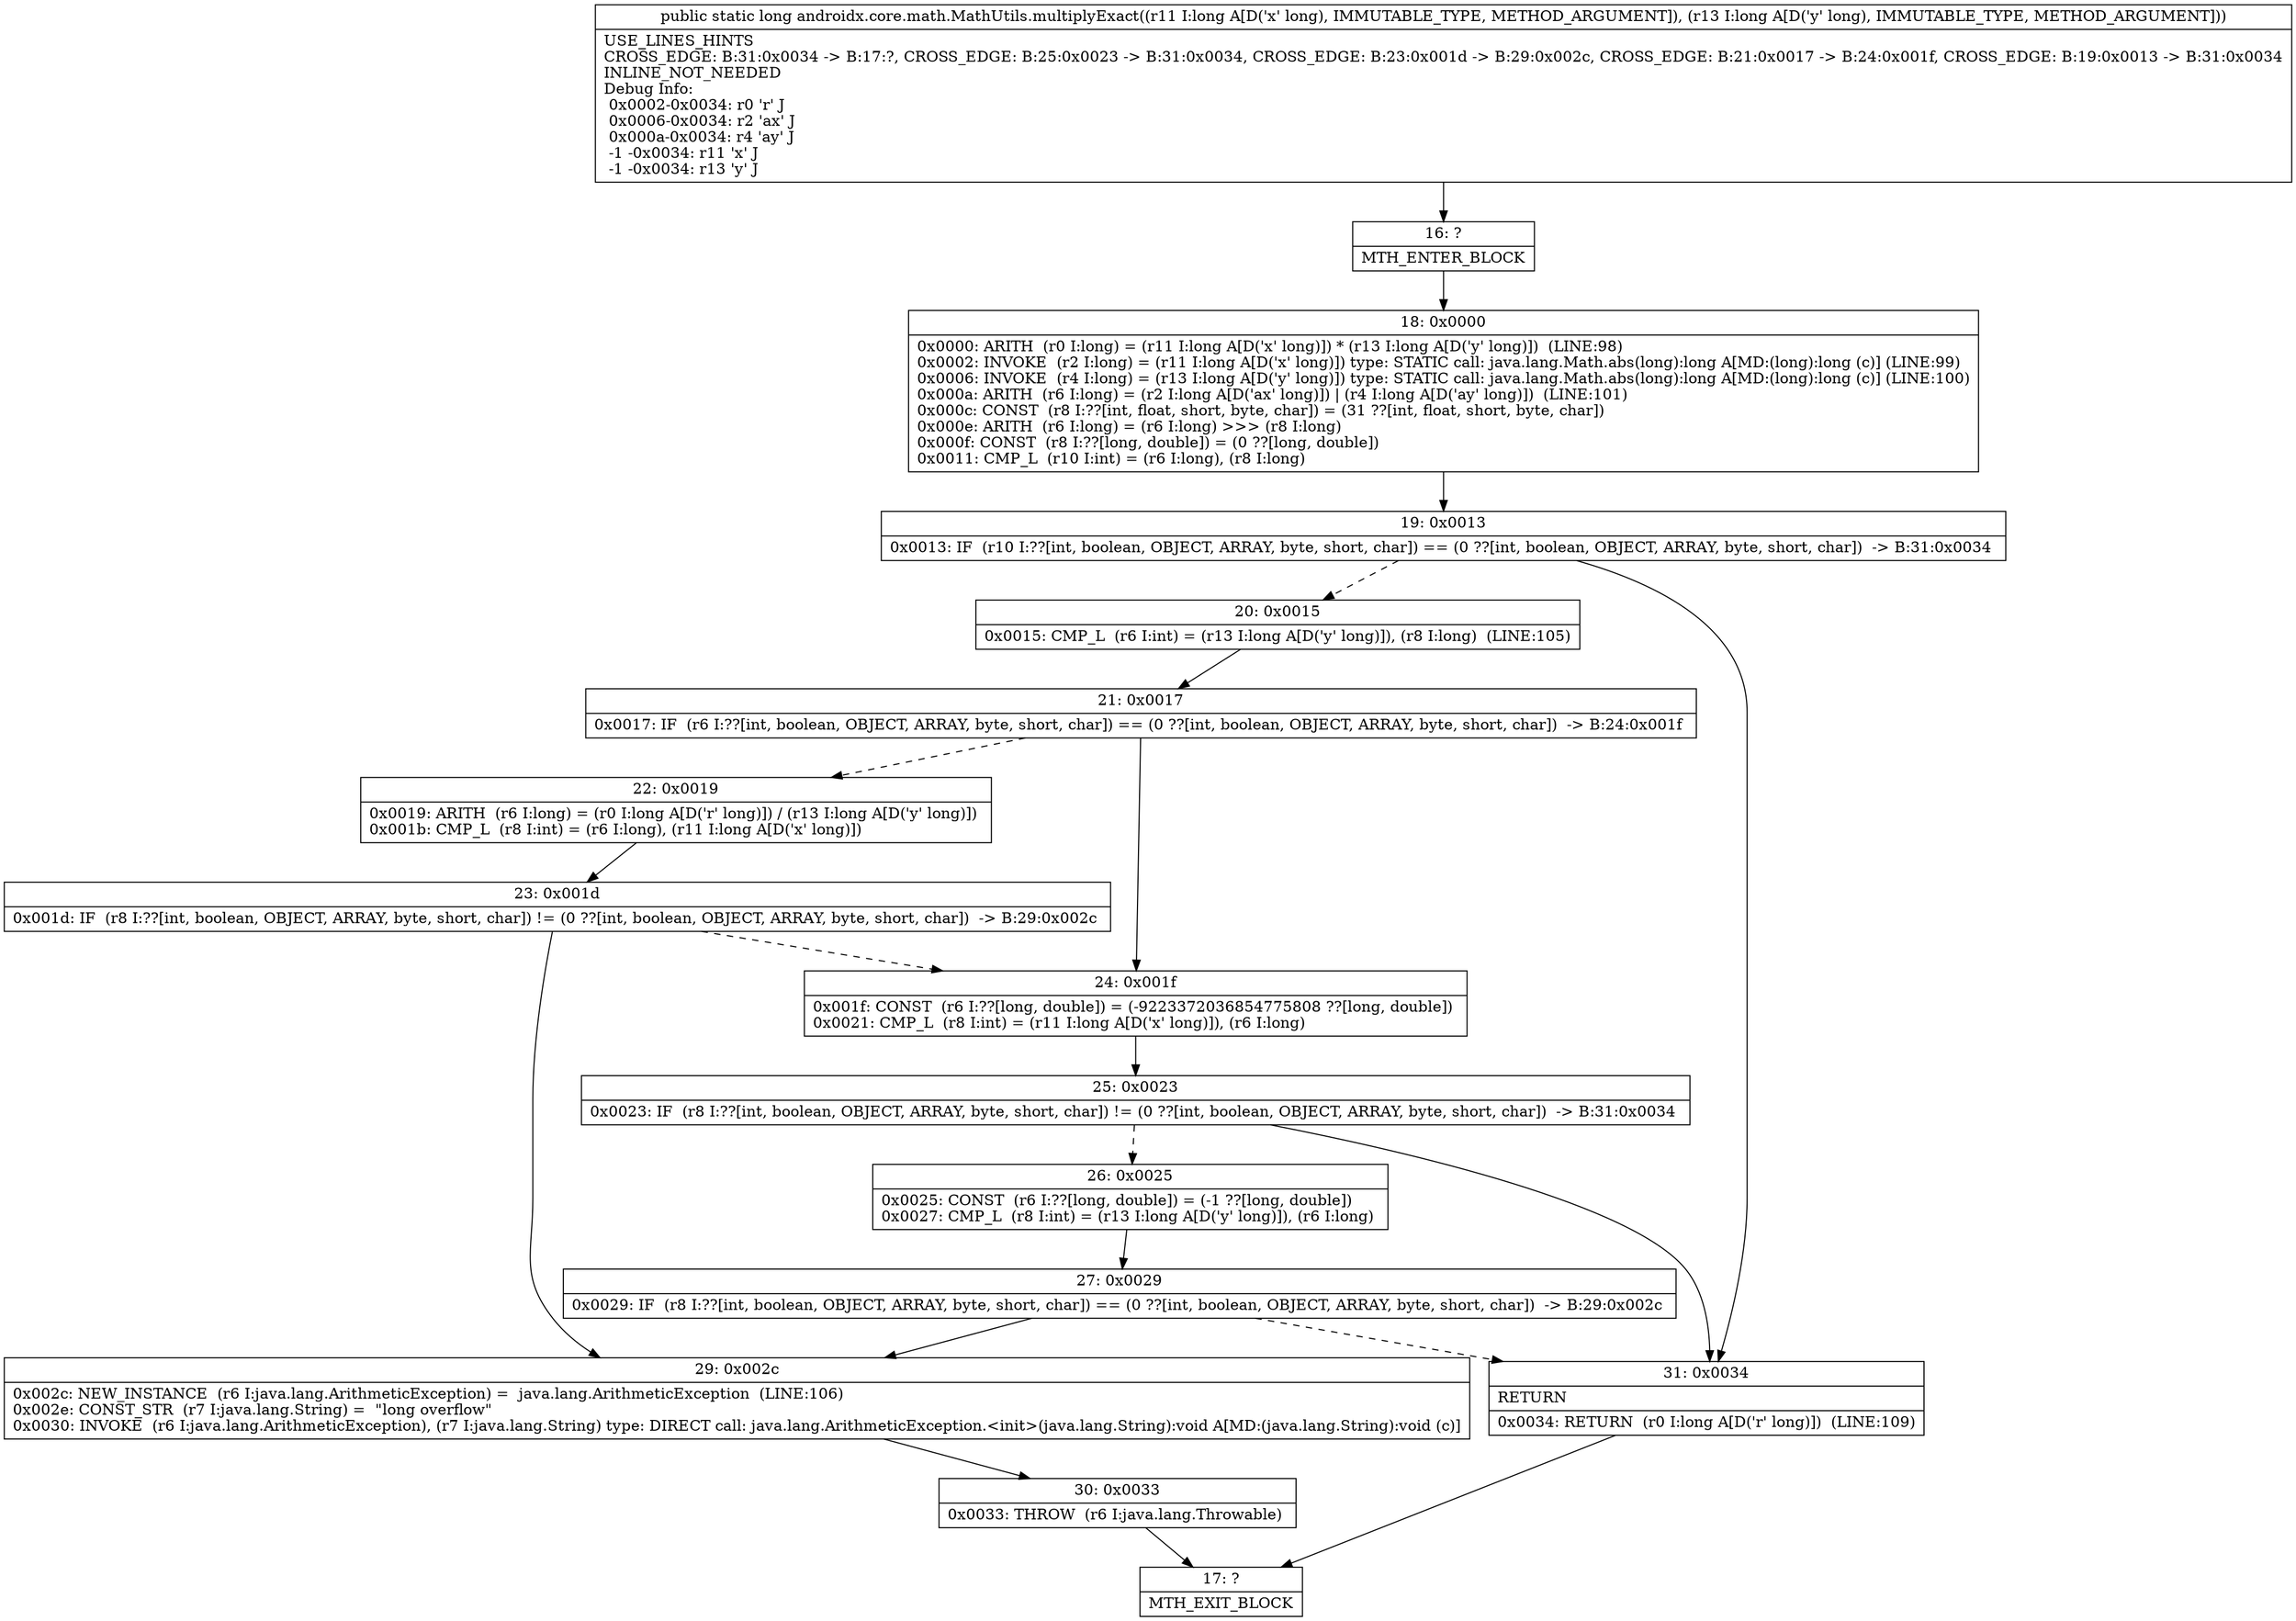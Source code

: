 digraph "CFG forandroidx.core.math.MathUtils.multiplyExact(JJ)J" {
Node_16 [shape=record,label="{16\:\ ?|MTH_ENTER_BLOCK\l}"];
Node_18 [shape=record,label="{18\:\ 0x0000|0x0000: ARITH  (r0 I:long) = (r11 I:long A[D('x' long)]) * (r13 I:long A[D('y' long)])  (LINE:98)\l0x0002: INVOKE  (r2 I:long) = (r11 I:long A[D('x' long)]) type: STATIC call: java.lang.Math.abs(long):long A[MD:(long):long (c)] (LINE:99)\l0x0006: INVOKE  (r4 I:long) = (r13 I:long A[D('y' long)]) type: STATIC call: java.lang.Math.abs(long):long A[MD:(long):long (c)] (LINE:100)\l0x000a: ARITH  (r6 I:long) = (r2 I:long A[D('ax' long)]) \| (r4 I:long A[D('ay' long)])  (LINE:101)\l0x000c: CONST  (r8 I:??[int, float, short, byte, char]) = (31 ??[int, float, short, byte, char]) \l0x000e: ARITH  (r6 I:long) = (r6 I:long) \>\>\> (r8 I:long) \l0x000f: CONST  (r8 I:??[long, double]) = (0 ??[long, double]) \l0x0011: CMP_L  (r10 I:int) = (r6 I:long), (r8 I:long) \l}"];
Node_19 [shape=record,label="{19\:\ 0x0013|0x0013: IF  (r10 I:??[int, boolean, OBJECT, ARRAY, byte, short, char]) == (0 ??[int, boolean, OBJECT, ARRAY, byte, short, char])  \-\> B:31:0x0034 \l}"];
Node_20 [shape=record,label="{20\:\ 0x0015|0x0015: CMP_L  (r6 I:int) = (r13 I:long A[D('y' long)]), (r8 I:long)  (LINE:105)\l}"];
Node_21 [shape=record,label="{21\:\ 0x0017|0x0017: IF  (r6 I:??[int, boolean, OBJECT, ARRAY, byte, short, char]) == (0 ??[int, boolean, OBJECT, ARRAY, byte, short, char])  \-\> B:24:0x001f \l}"];
Node_22 [shape=record,label="{22\:\ 0x0019|0x0019: ARITH  (r6 I:long) = (r0 I:long A[D('r' long)]) \/ (r13 I:long A[D('y' long)]) \l0x001b: CMP_L  (r8 I:int) = (r6 I:long), (r11 I:long A[D('x' long)]) \l}"];
Node_23 [shape=record,label="{23\:\ 0x001d|0x001d: IF  (r8 I:??[int, boolean, OBJECT, ARRAY, byte, short, char]) != (0 ??[int, boolean, OBJECT, ARRAY, byte, short, char])  \-\> B:29:0x002c \l}"];
Node_29 [shape=record,label="{29\:\ 0x002c|0x002c: NEW_INSTANCE  (r6 I:java.lang.ArithmeticException) =  java.lang.ArithmeticException  (LINE:106)\l0x002e: CONST_STR  (r7 I:java.lang.String) =  \"long overflow\" \l0x0030: INVOKE  (r6 I:java.lang.ArithmeticException), (r7 I:java.lang.String) type: DIRECT call: java.lang.ArithmeticException.\<init\>(java.lang.String):void A[MD:(java.lang.String):void (c)]\l}"];
Node_30 [shape=record,label="{30\:\ 0x0033|0x0033: THROW  (r6 I:java.lang.Throwable) \l}"];
Node_17 [shape=record,label="{17\:\ ?|MTH_EXIT_BLOCK\l}"];
Node_24 [shape=record,label="{24\:\ 0x001f|0x001f: CONST  (r6 I:??[long, double]) = (\-9223372036854775808 ??[long, double]) \l0x0021: CMP_L  (r8 I:int) = (r11 I:long A[D('x' long)]), (r6 I:long) \l}"];
Node_25 [shape=record,label="{25\:\ 0x0023|0x0023: IF  (r8 I:??[int, boolean, OBJECT, ARRAY, byte, short, char]) != (0 ??[int, boolean, OBJECT, ARRAY, byte, short, char])  \-\> B:31:0x0034 \l}"];
Node_26 [shape=record,label="{26\:\ 0x0025|0x0025: CONST  (r6 I:??[long, double]) = (\-1 ??[long, double]) \l0x0027: CMP_L  (r8 I:int) = (r13 I:long A[D('y' long)]), (r6 I:long) \l}"];
Node_27 [shape=record,label="{27\:\ 0x0029|0x0029: IF  (r8 I:??[int, boolean, OBJECT, ARRAY, byte, short, char]) == (0 ??[int, boolean, OBJECT, ARRAY, byte, short, char])  \-\> B:29:0x002c \l}"];
Node_31 [shape=record,label="{31\:\ 0x0034|RETURN\l|0x0034: RETURN  (r0 I:long A[D('r' long)])  (LINE:109)\l}"];
MethodNode[shape=record,label="{public static long androidx.core.math.MathUtils.multiplyExact((r11 I:long A[D('x' long), IMMUTABLE_TYPE, METHOD_ARGUMENT]), (r13 I:long A[D('y' long), IMMUTABLE_TYPE, METHOD_ARGUMENT]))  | USE_LINES_HINTS\lCROSS_EDGE: B:31:0x0034 \-\> B:17:?, CROSS_EDGE: B:25:0x0023 \-\> B:31:0x0034, CROSS_EDGE: B:23:0x001d \-\> B:29:0x002c, CROSS_EDGE: B:21:0x0017 \-\> B:24:0x001f, CROSS_EDGE: B:19:0x0013 \-\> B:31:0x0034\lINLINE_NOT_NEEDED\lDebug Info:\l  0x0002\-0x0034: r0 'r' J\l  0x0006\-0x0034: r2 'ax' J\l  0x000a\-0x0034: r4 'ay' J\l  \-1 \-0x0034: r11 'x' J\l  \-1 \-0x0034: r13 'y' J\l}"];
MethodNode -> Node_16;Node_16 -> Node_18;
Node_18 -> Node_19;
Node_19 -> Node_20[style=dashed];
Node_19 -> Node_31;
Node_20 -> Node_21;
Node_21 -> Node_22[style=dashed];
Node_21 -> Node_24;
Node_22 -> Node_23;
Node_23 -> Node_24[style=dashed];
Node_23 -> Node_29;
Node_29 -> Node_30;
Node_30 -> Node_17;
Node_24 -> Node_25;
Node_25 -> Node_26[style=dashed];
Node_25 -> Node_31;
Node_26 -> Node_27;
Node_27 -> Node_29;
Node_27 -> Node_31[style=dashed];
Node_31 -> Node_17;
}

